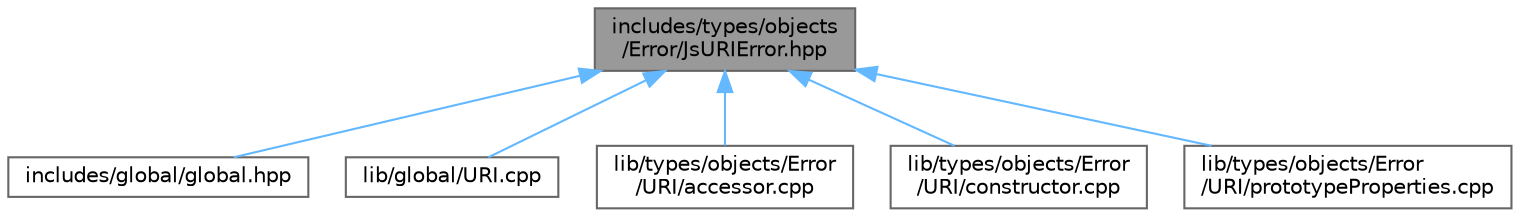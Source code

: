 digraph "includes/types/objects/Error/JsURIError.hpp"
{
 // LATEX_PDF_SIZE
  bgcolor="transparent";
  edge [fontname=Helvetica,fontsize=10,labelfontname=Helvetica,labelfontsize=10];
  node [fontname=Helvetica,fontsize=10,shape=box,height=0.2,width=0.4];
  Node1 [id="Node000001",label="includes/types/objects\l/Error/JsURIError.hpp",height=0.2,width=0.4,color="gray40", fillcolor="grey60", style="filled", fontcolor="black",tooltip=" "];
  Node1 -> Node2 [id="edge1_Node000001_Node000002",dir="back",color="steelblue1",style="solid",tooltip=" "];
  Node2 [id="Node000002",label="includes/global/global.hpp",height=0.2,width=0.4,color="grey40", fillcolor="white", style="filled",URL="$global_8hpp.html",tooltip=" "];
  Node1 -> Node3 [id="edge2_Node000001_Node000003",dir="back",color="steelblue1",style="solid",tooltip=" "];
  Node3 [id="Node000003",label="lib/global/URI.cpp",height=0.2,width=0.4,color="grey40", fillcolor="white", style="filled",URL="$URI_8cpp.html",tooltip=" "];
  Node1 -> Node4 [id="edge3_Node000001_Node000004",dir="back",color="steelblue1",style="solid",tooltip=" "];
  Node4 [id="Node000004",label="lib/types/objects/Error\l/URI/accessor.cpp",height=0.2,width=0.4,color="grey40", fillcolor="white", style="filled",URL="$types_2objects_2Error_2URI_2accessor_8cpp.html",tooltip=" "];
  Node1 -> Node5 [id="edge4_Node000001_Node000005",dir="back",color="steelblue1",style="solid",tooltip=" "];
  Node5 [id="Node000005",label="lib/types/objects/Error\l/URI/constructor.cpp",height=0.2,width=0.4,color="grey40", fillcolor="white", style="filled",URL="$types_2objects_2Error_2URI_2constructor_8cpp.html",tooltip=" "];
  Node1 -> Node6 [id="edge5_Node000001_Node000006",dir="back",color="steelblue1",style="solid",tooltip=" "];
  Node6 [id="Node000006",label="lib/types/objects/Error\l/URI/prototypeProperties.cpp",height=0.2,width=0.4,color="grey40", fillcolor="white", style="filled",URL="$Error_2URI_2prototypeProperties_8cpp.html",tooltip=" "];
}

